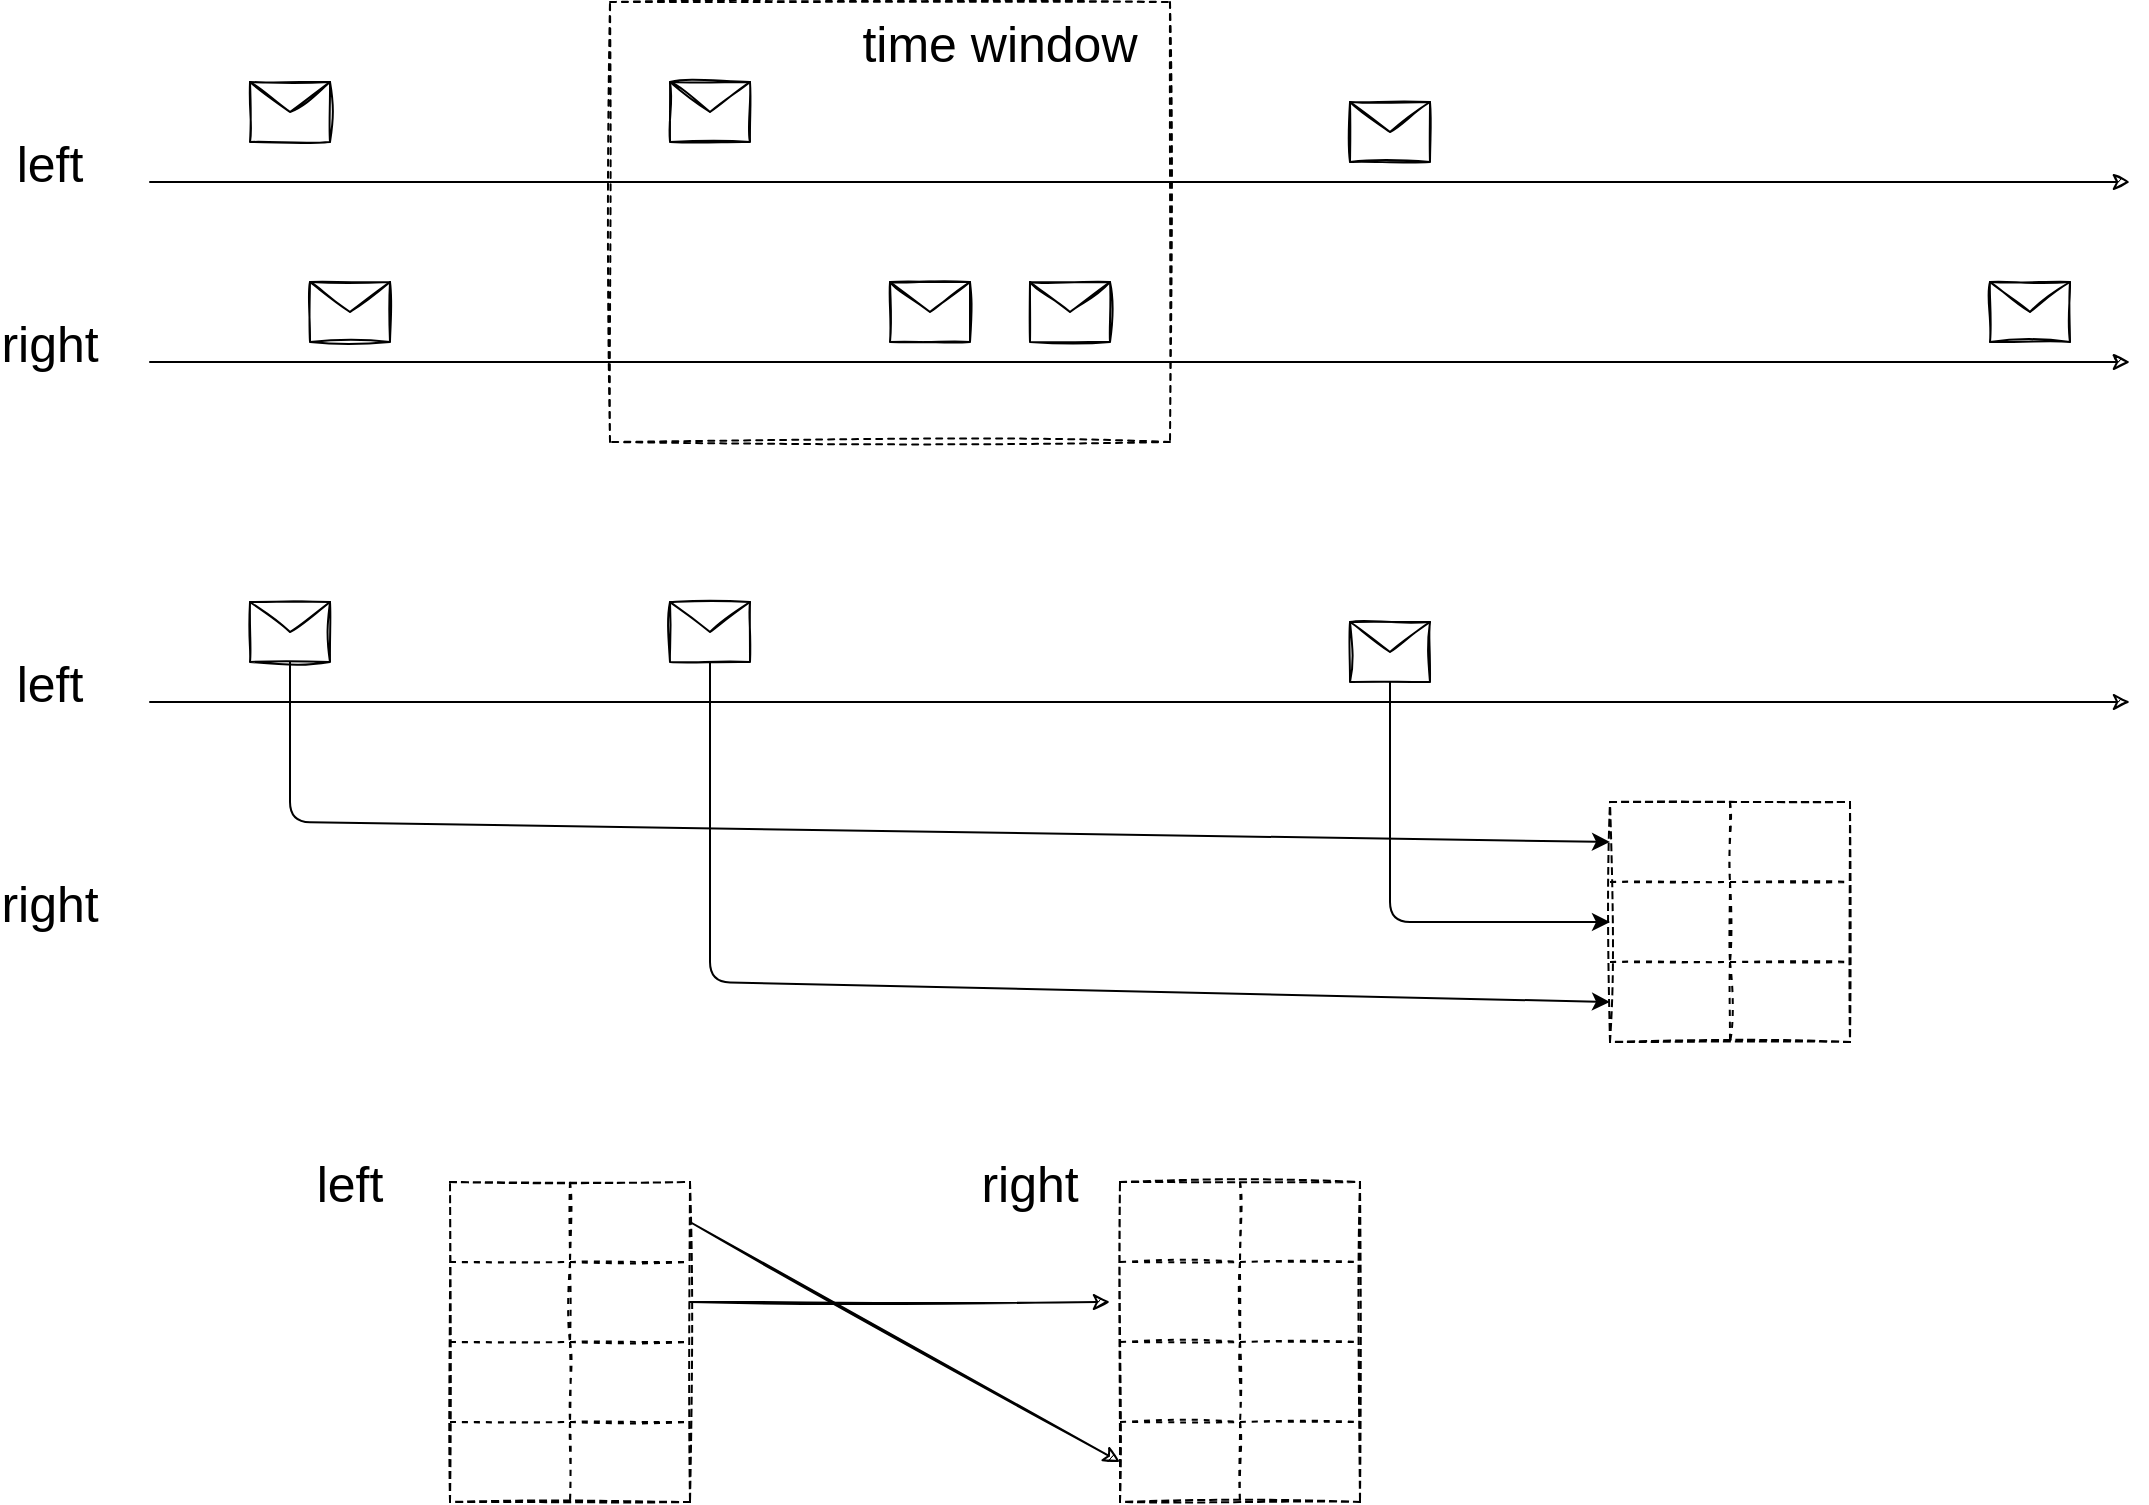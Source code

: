 <mxfile version="14.1.9" type="github" pages="2">
  <diagram id="IgOOr7WAQwyWSf3Zi6I-" name="Page-1">
    <mxGraphModel dx="1422" dy="745" grid="1" gridSize="10" guides="1" tooltips="1" connect="1" arrows="1" fold="1" page="1" pageScale="1" pageWidth="1169" pageHeight="827" math="0" shadow="0">
      <root>
        <mxCell id="0" />
        <mxCell id="1" parent="0" />
        <mxCell id="rF7Z-2SYWHVIbqaT1fd9-1" value="" style="endArrow=classic;html=1;sketch=1;" edge="1" parent="1">
          <mxGeometry width="50" height="50" relative="1" as="geometry">
            <mxPoint x="100" y="110" as="sourcePoint" />
            <mxPoint x="1090" y="110" as="targetPoint" />
          </mxGeometry>
        </mxCell>
        <mxCell id="rF7Z-2SYWHVIbqaT1fd9-2" value="" style="endArrow=classic;html=1;sketch=1;" edge="1" parent="1">
          <mxGeometry width="50" height="50" relative="1" as="geometry">
            <mxPoint x="100" y="200" as="sourcePoint" />
            <mxPoint x="1090" y="200" as="targetPoint" />
          </mxGeometry>
        </mxCell>
        <mxCell id="rF7Z-2SYWHVIbqaT1fd9-4" value="&lt;font style=&quot;font-size: 25px&quot;&gt;left&lt;/font&gt;" style="text;html=1;strokeColor=none;fillColor=none;align=center;verticalAlign=middle;whiteSpace=wrap;rounded=0;" vertex="1" parent="1">
          <mxGeometry x="30" y="90" width="40" height="20" as="geometry" />
        </mxCell>
        <mxCell id="rF7Z-2SYWHVIbqaT1fd9-5" value="&lt;font style=&quot;font-size: 25px&quot;&gt;right&lt;/font&gt;" style="text;html=1;strokeColor=none;fillColor=none;align=center;verticalAlign=middle;whiteSpace=wrap;rounded=0;" vertex="1" parent="1">
          <mxGeometry x="30" y="180" width="40" height="20" as="geometry" />
        </mxCell>
        <mxCell id="rF7Z-2SYWHVIbqaT1fd9-6" value="" style="shape=message;html=1;whiteSpace=wrap;html=1;outlineConnect=0;sketch=1;" vertex="1" parent="1">
          <mxGeometry x="150" y="60" width="40" height="30" as="geometry" />
        </mxCell>
        <mxCell id="rF7Z-2SYWHVIbqaT1fd9-7" value="" style="shape=message;html=1;whiteSpace=wrap;html=1;outlineConnect=0;sketch=1;" vertex="1" parent="1">
          <mxGeometry x="180" y="160" width="40" height="30" as="geometry" />
        </mxCell>
        <mxCell id="rF7Z-2SYWHVIbqaT1fd9-8" value="" style="shape=message;html=1;whiteSpace=wrap;html=1;outlineConnect=0;sketch=1;" vertex="1" parent="1">
          <mxGeometry x="360" y="60" width="40" height="30" as="geometry" />
        </mxCell>
        <mxCell id="rF7Z-2SYWHVIbqaT1fd9-9" value="" style="shape=message;html=1;whiteSpace=wrap;html=1;outlineConnect=0;sketch=1;" vertex="1" parent="1">
          <mxGeometry x="470" y="160" width="40" height="30" as="geometry" />
        </mxCell>
        <mxCell id="rF7Z-2SYWHVIbqaT1fd9-10" value="" style="shape=message;html=1;whiteSpace=wrap;html=1;outlineConnect=0;sketch=1;" vertex="1" parent="1">
          <mxGeometry x="540" y="160" width="40" height="30" as="geometry" />
        </mxCell>
        <mxCell id="rF7Z-2SYWHVIbqaT1fd9-11" value="" style="shape=message;html=1;whiteSpace=wrap;html=1;outlineConnect=0;sketch=1;" vertex="1" parent="1">
          <mxGeometry x="700" y="70" width="40" height="30" as="geometry" />
        </mxCell>
        <mxCell id="rF7Z-2SYWHVIbqaT1fd9-12" value="" style="shape=message;html=1;whiteSpace=wrap;html=1;outlineConnect=0;sketch=1;" vertex="1" parent="1">
          <mxGeometry x="1020" y="160" width="40" height="30" as="geometry" />
        </mxCell>
        <mxCell id="rF7Z-2SYWHVIbqaT1fd9-13" value="" style="endArrow=classic;html=1;sketch=1;" edge="1" parent="1">
          <mxGeometry width="50" height="50" relative="1" as="geometry">
            <mxPoint x="100" y="370" as="sourcePoint" />
            <mxPoint x="1090" y="370" as="targetPoint" />
          </mxGeometry>
        </mxCell>
        <mxCell id="rF7Z-2SYWHVIbqaT1fd9-14" value="&lt;font style=&quot;font-size: 25px&quot;&gt;left&lt;/font&gt;" style="text;html=1;strokeColor=none;fillColor=none;align=center;verticalAlign=middle;whiteSpace=wrap;rounded=0;" vertex="1" parent="1">
          <mxGeometry x="30" y="350" width="40" height="20" as="geometry" />
        </mxCell>
        <mxCell id="rF7Z-2SYWHVIbqaT1fd9-15" value="" style="shape=message;html=1;whiteSpace=wrap;html=1;outlineConnect=0;sketch=1;" vertex="1" parent="1">
          <mxGeometry x="150" y="320" width="40" height="30" as="geometry" />
        </mxCell>
        <mxCell id="rF7Z-2SYWHVIbqaT1fd9-16" value="" style="shape=message;html=1;whiteSpace=wrap;html=1;outlineConnect=0;sketch=1;" vertex="1" parent="1">
          <mxGeometry x="360" y="320" width="40" height="30" as="geometry" />
        </mxCell>
        <mxCell id="rF7Z-2SYWHVIbqaT1fd9-17" value="" style="shape=message;html=1;whiteSpace=wrap;html=1;outlineConnect=0;sketch=1;" vertex="1" parent="1">
          <mxGeometry x="700" y="330" width="40" height="30" as="geometry" />
        </mxCell>
        <mxCell id="rF7Z-2SYWHVIbqaT1fd9-19" value="" style="rounded=0;whiteSpace=wrap;html=1;sketch=1;fillColor=none;dashed=1;" vertex="1" parent="1">
          <mxGeometry x="330" y="20" width="280" height="220" as="geometry" />
        </mxCell>
        <mxCell id="rF7Z-2SYWHVIbqaT1fd9-21" value="" style="shape=table;html=1;whiteSpace=wrap;startSize=0;container=1;collapsible=0;childLayout=tableLayout;dashed=1;sketch=1;fillColor=none;" vertex="1" parent="1">
          <mxGeometry x="830" y="420" width="120" height="120" as="geometry" />
        </mxCell>
        <mxCell id="rF7Z-2SYWHVIbqaT1fd9-22" value="" style="shape=partialRectangle;html=1;whiteSpace=wrap;collapsible=0;dropTarget=0;pointerEvents=0;fillColor=none;top=0;left=0;bottom=0;right=0;points=[[0,0.5],[1,0.5]];portConstraint=eastwest;" vertex="1" parent="rF7Z-2SYWHVIbqaT1fd9-21">
          <mxGeometry width="120" height="40" as="geometry" />
        </mxCell>
        <mxCell id="rF7Z-2SYWHVIbqaT1fd9-23" value="" style="shape=partialRectangle;html=1;whiteSpace=wrap;connectable=0;fillColor=none;top=0;left=0;bottom=0;right=0;overflow=hidden;" vertex="1" parent="rF7Z-2SYWHVIbqaT1fd9-22">
          <mxGeometry width="60" height="40" as="geometry" />
        </mxCell>
        <mxCell id="rF7Z-2SYWHVIbqaT1fd9-24" value="" style="shape=partialRectangle;html=1;whiteSpace=wrap;connectable=0;fillColor=none;top=0;left=0;bottom=0;right=0;overflow=hidden;" vertex="1" parent="rF7Z-2SYWHVIbqaT1fd9-22">
          <mxGeometry x="60" width="60" height="40" as="geometry" />
        </mxCell>
        <mxCell id="rF7Z-2SYWHVIbqaT1fd9-26" value="" style="shape=partialRectangle;html=1;whiteSpace=wrap;collapsible=0;dropTarget=0;pointerEvents=0;fillColor=none;top=0;left=0;bottom=0;right=0;points=[[0,0.5],[1,0.5]];portConstraint=eastwest;" vertex="1" parent="rF7Z-2SYWHVIbqaT1fd9-21">
          <mxGeometry y="40" width="120" height="40" as="geometry" />
        </mxCell>
        <mxCell id="rF7Z-2SYWHVIbqaT1fd9-27" value="" style="shape=partialRectangle;html=1;whiteSpace=wrap;connectable=0;fillColor=none;top=0;left=0;bottom=0;right=0;overflow=hidden;" vertex="1" parent="rF7Z-2SYWHVIbqaT1fd9-26">
          <mxGeometry width="60" height="40" as="geometry" />
        </mxCell>
        <mxCell id="rF7Z-2SYWHVIbqaT1fd9-28" value="" style="shape=partialRectangle;html=1;whiteSpace=wrap;connectable=0;fillColor=none;top=0;left=0;bottom=0;right=0;overflow=hidden;" vertex="1" parent="rF7Z-2SYWHVIbqaT1fd9-26">
          <mxGeometry x="60" width="60" height="40" as="geometry" />
        </mxCell>
        <mxCell id="rF7Z-2SYWHVIbqaT1fd9-30" value="" style="shape=partialRectangle;html=1;whiteSpace=wrap;collapsible=0;dropTarget=0;pointerEvents=0;fillColor=none;top=0;left=0;bottom=0;right=0;points=[[0,0.5],[1,0.5]];portConstraint=eastwest;" vertex="1" parent="rF7Z-2SYWHVIbqaT1fd9-21">
          <mxGeometry y="80" width="120" height="40" as="geometry" />
        </mxCell>
        <mxCell id="rF7Z-2SYWHVIbqaT1fd9-31" value="" style="shape=partialRectangle;html=1;whiteSpace=wrap;connectable=0;fillColor=none;top=0;left=0;bottom=0;right=0;overflow=hidden;" vertex="1" parent="rF7Z-2SYWHVIbqaT1fd9-30">
          <mxGeometry width="60" height="40" as="geometry" />
        </mxCell>
        <mxCell id="rF7Z-2SYWHVIbqaT1fd9-32" value="" style="shape=partialRectangle;html=1;whiteSpace=wrap;connectable=0;fillColor=none;top=0;left=0;bottom=0;right=0;overflow=hidden;" vertex="1" parent="rF7Z-2SYWHVIbqaT1fd9-30">
          <mxGeometry x="60" width="60" height="40" as="geometry" />
        </mxCell>
        <mxCell id="rF7Z-2SYWHVIbqaT1fd9-35" value="&lt;font style=&quot;font-size: 25px&quot;&gt;time window&lt;/font&gt;" style="text;html=1;strokeColor=none;fillColor=none;align=center;verticalAlign=middle;whiteSpace=wrap;rounded=0;" vertex="1" parent="1">
          <mxGeometry x="440" y="30" width="170" height="20" as="geometry" />
        </mxCell>
        <mxCell id="rF7Z-2SYWHVIbqaT1fd9-36" value="" style="endArrow=classic;html=1;exitX=0.5;exitY=1;exitDx=0;exitDy=0;entryX=0;entryY=0.5;entryDx=0;entryDy=0;" edge="1" parent="1" source="rF7Z-2SYWHVIbqaT1fd9-15" target="rF7Z-2SYWHVIbqaT1fd9-22">
          <mxGeometry width="50" height="50" relative="1" as="geometry">
            <mxPoint x="260" y="520" as="sourcePoint" />
            <mxPoint x="310" y="470" as="targetPoint" />
            <Array as="points">
              <mxPoint x="170" y="430" />
            </Array>
          </mxGeometry>
        </mxCell>
        <mxCell id="rF7Z-2SYWHVIbqaT1fd9-37" value="" style="endArrow=classic;html=1;exitX=0.5;exitY=1;exitDx=0;exitDy=0;entryX=0;entryY=0.5;entryDx=0;entryDy=0;" edge="1" parent="1" source="rF7Z-2SYWHVIbqaT1fd9-16" target="rF7Z-2SYWHVIbqaT1fd9-30">
          <mxGeometry width="50" height="50" relative="1" as="geometry">
            <mxPoint x="330" y="520" as="sourcePoint" />
            <mxPoint x="990" y="610" as="targetPoint" />
            <Array as="points">
              <mxPoint x="380" y="510" />
            </Array>
          </mxGeometry>
        </mxCell>
        <mxCell id="rF7Z-2SYWHVIbqaT1fd9-38" value="" style="endArrow=classic;html=1;exitX=0.5;exitY=1;exitDx=0;exitDy=0;entryX=0;entryY=0.5;entryDx=0;entryDy=0;" edge="1" parent="1" source="rF7Z-2SYWHVIbqaT1fd9-17" target="rF7Z-2SYWHVIbqaT1fd9-26">
          <mxGeometry width="50" height="50" relative="1" as="geometry">
            <mxPoint x="710" y="520" as="sourcePoint" />
            <mxPoint x="1160" y="650" as="targetPoint" />
            <Array as="points">
              <mxPoint x="720" y="480" />
            </Array>
          </mxGeometry>
        </mxCell>
        <mxCell id="rF7Z-2SYWHVIbqaT1fd9-39" value="" style="shape=table;html=1;whiteSpace=wrap;startSize=0;container=1;collapsible=0;childLayout=tableLayout;dashed=1;sketch=1;fillColor=none;" vertex="1" parent="1">
          <mxGeometry x="250" y="610" width="120" height="160" as="geometry" />
        </mxCell>
        <mxCell id="rF7Z-2SYWHVIbqaT1fd9-40" value="" style="shape=partialRectangle;html=1;whiteSpace=wrap;collapsible=0;dropTarget=0;pointerEvents=0;fillColor=none;top=0;left=0;bottom=0;right=0;points=[[0,0.5],[1,0.5]];portConstraint=eastwest;" vertex="1" parent="rF7Z-2SYWHVIbqaT1fd9-39">
          <mxGeometry width="120" height="40" as="geometry" />
        </mxCell>
        <mxCell id="rF7Z-2SYWHVIbqaT1fd9-41" value="" style="shape=partialRectangle;html=1;whiteSpace=wrap;connectable=0;fillColor=none;top=0;left=0;bottom=0;right=0;overflow=hidden;" vertex="1" parent="rF7Z-2SYWHVIbqaT1fd9-40">
          <mxGeometry width="60" height="40" as="geometry" />
        </mxCell>
        <mxCell id="rF7Z-2SYWHVIbqaT1fd9-42" value="" style="shape=partialRectangle;html=1;whiteSpace=wrap;connectable=0;fillColor=none;top=0;left=0;bottom=0;right=0;overflow=hidden;" vertex="1" parent="rF7Z-2SYWHVIbqaT1fd9-40">
          <mxGeometry x="60" width="60" height="40" as="geometry" />
        </mxCell>
        <mxCell id="rF7Z-2SYWHVIbqaT1fd9-43" value="" style="shape=partialRectangle;html=1;whiteSpace=wrap;collapsible=0;dropTarget=0;pointerEvents=0;fillColor=none;top=0;left=0;bottom=0;right=0;points=[[0,0.5],[1,0.5]];portConstraint=eastwest;" vertex="1" parent="rF7Z-2SYWHVIbqaT1fd9-39">
          <mxGeometry y="40" width="120" height="40" as="geometry" />
        </mxCell>
        <mxCell id="rF7Z-2SYWHVIbqaT1fd9-44" value="" style="shape=partialRectangle;html=1;whiteSpace=wrap;connectable=0;fillColor=none;top=0;left=0;bottom=0;right=0;overflow=hidden;" vertex="1" parent="rF7Z-2SYWHVIbqaT1fd9-43">
          <mxGeometry width="60" height="40" as="geometry" />
        </mxCell>
        <mxCell id="rF7Z-2SYWHVIbqaT1fd9-45" value="" style="shape=partialRectangle;html=1;whiteSpace=wrap;connectable=0;fillColor=none;top=0;left=0;bottom=0;right=0;overflow=hidden;" vertex="1" parent="rF7Z-2SYWHVIbqaT1fd9-43">
          <mxGeometry x="60" width="60" height="40" as="geometry" />
        </mxCell>
        <mxCell id="rF7Z-2SYWHVIbqaT1fd9-46" value="" style="shape=partialRectangle;html=1;whiteSpace=wrap;collapsible=0;dropTarget=0;pointerEvents=0;fillColor=none;top=0;left=0;bottom=0;right=0;points=[[0,0.5],[1,0.5]];portConstraint=eastwest;" vertex="1" parent="rF7Z-2SYWHVIbqaT1fd9-39">
          <mxGeometry y="80" width="120" height="40" as="geometry" />
        </mxCell>
        <mxCell id="rF7Z-2SYWHVIbqaT1fd9-47" value="" style="shape=partialRectangle;html=1;whiteSpace=wrap;connectable=0;fillColor=none;top=0;left=0;bottom=0;right=0;overflow=hidden;" vertex="1" parent="rF7Z-2SYWHVIbqaT1fd9-46">
          <mxGeometry width="60" height="40" as="geometry" />
        </mxCell>
        <mxCell id="rF7Z-2SYWHVIbqaT1fd9-48" value="" style="shape=partialRectangle;html=1;whiteSpace=wrap;connectable=0;fillColor=none;top=0;left=0;bottom=0;right=0;overflow=hidden;" vertex="1" parent="rF7Z-2SYWHVIbqaT1fd9-46">
          <mxGeometry x="60" width="60" height="40" as="geometry" />
        </mxCell>
        <mxCell id="rF7Z-2SYWHVIbqaT1fd9-59" style="shape=partialRectangle;html=1;whiteSpace=wrap;collapsible=0;dropTarget=0;pointerEvents=0;fillColor=none;top=0;left=0;bottom=0;right=0;points=[[0,0.5],[1,0.5]];portConstraint=eastwest;" vertex="1" parent="rF7Z-2SYWHVIbqaT1fd9-39">
          <mxGeometry y="120" width="120" height="40" as="geometry" />
        </mxCell>
        <mxCell id="rF7Z-2SYWHVIbqaT1fd9-60" style="shape=partialRectangle;html=1;whiteSpace=wrap;connectable=0;fillColor=none;top=0;left=0;bottom=0;right=0;overflow=hidden;" vertex="1" parent="rF7Z-2SYWHVIbqaT1fd9-59">
          <mxGeometry width="60" height="40" as="geometry" />
        </mxCell>
        <mxCell id="rF7Z-2SYWHVIbqaT1fd9-61" style="shape=partialRectangle;html=1;whiteSpace=wrap;connectable=0;fillColor=none;top=0;left=0;bottom=0;right=0;overflow=hidden;" vertex="1" parent="rF7Z-2SYWHVIbqaT1fd9-59">
          <mxGeometry x="60" width="60" height="40" as="geometry" />
        </mxCell>
        <mxCell id="rF7Z-2SYWHVIbqaT1fd9-49" value="" style="shape=table;html=1;whiteSpace=wrap;startSize=0;container=1;collapsible=0;childLayout=tableLayout;dashed=1;sketch=1;fillColor=none;" vertex="1" parent="1">
          <mxGeometry x="585" y="610" width="120" height="160" as="geometry" />
        </mxCell>
        <mxCell id="rF7Z-2SYWHVIbqaT1fd9-50" value="" style="shape=partialRectangle;html=1;whiteSpace=wrap;collapsible=0;dropTarget=0;pointerEvents=0;fillColor=none;top=0;left=0;bottom=0;right=0;points=[[0,0.5],[1,0.5]];portConstraint=eastwest;" vertex="1" parent="rF7Z-2SYWHVIbqaT1fd9-49">
          <mxGeometry width="120" height="40" as="geometry" />
        </mxCell>
        <mxCell id="rF7Z-2SYWHVIbqaT1fd9-51" value="" style="shape=partialRectangle;html=1;whiteSpace=wrap;connectable=0;fillColor=none;top=0;left=0;bottom=0;right=0;overflow=hidden;" vertex="1" parent="rF7Z-2SYWHVIbqaT1fd9-50">
          <mxGeometry width="60" height="40" as="geometry" />
        </mxCell>
        <mxCell id="rF7Z-2SYWHVIbqaT1fd9-52" value="" style="shape=partialRectangle;html=1;whiteSpace=wrap;connectable=0;fillColor=none;top=0;left=0;bottom=0;right=0;overflow=hidden;" vertex="1" parent="rF7Z-2SYWHVIbqaT1fd9-50">
          <mxGeometry x="60" width="60" height="40" as="geometry" />
        </mxCell>
        <mxCell id="rF7Z-2SYWHVIbqaT1fd9-53" value="" style="shape=partialRectangle;html=1;whiteSpace=wrap;collapsible=0;dropTarget=0;pointerEvents=0;fillColor=none;top=0;left=0;bottom=0;right=0;points=[[0,0.5],[1,0.5]];portConstraint=eastwest;" vertex="1" parent="rF7Z-2SYWHVIbqaT1fd9-49">
          <mxGeometry y="40" width="120" height="40" as="geometry" />
        </mxCell>
        <mxCell id="rF7Z-2SYWHVIbqaT1fd9-54" value="" style="shape=partialRectangle;html=1;whiteSpace=wrap;connectable=0;fillColor=none;top=0;left=0;bottom=0;right=0;overflow=hidden;" vertex="1" parent="rF7Z-2SYWHVIbqaT1fd9-53">
          <mxGeometry width="60" height="40" as="geometry" />
        </mxCell>
        <mxCell id="rF7Z-2SYWHVIbqaT1fd9-55" value="" style="shape=partialRectangle;html=1;whiteSpace=wrap;connectable=0;fillColor=none;top=0;left=0;bottom=0;right=0;overflow=hidden;" vertex="1" parent="rF7Z-2SYWHVIbqaT1fd9-53">
          <mxGeometry x="60" width="60" height="40" as="geometry" />
        </mxCell>
        <mxCell id="rF7Z-2SYWHVIbqaT1fd9-56" value="" style="shape=partialRectangle;html=1;whiteSpace=wrap;collapsible=0;dropTarget=0;pointerEvents=0;fillColor=none;top=0;left=0;bottom=0;right=0;points=[[0,0.5],[1,0.5]];portConstraint=eastwest;" vertex="1" parent="rF7Z-2SYWHVIbqaT1fd9-49">
          <mxGeometry y="80" width="120" height="40" as="geometry" />
        </mxCell>
        <mxCell id="rF7Z-2SYWHVIbqaT1fd9-57" value="" style="shape=partialRectangle;html=1;whiteSpace=wrap;connectable=0;fillColor=none;top=0;left=0;bottom=0;right=0;overflow=hidden;" vertex="1" parent="rF7Z-2SYWHVIbqaT1fd9-56">
          <mxGeometry width="60" height="40" as="geometry" />
        </mxCell>
        <mxCell id="rF7Z-2SYWHVIbqaT1fd9-58" value="" style="shape=partialRectangle;html=1;whiteSpace=wrap;connectable=0;fillColor=none;top=0;left=0;bottom=0;right=0;overflow=hidden;" vertex="1" parent="rF7Z-2SYWHVIbqaT1fd9-56">
          <mxGeometry x="60" width="60" height="40" as="geometry" />
        </mxCell>
        <mxCell id="rF7Z-2SYWHVIbqaT1fd9-62" style="shape=partialRectangle;html=1;whiteSpace=wrap;collapsible=0;dropTarget=0;pointerEvents=0;fillColor=none;top=0;left=0;bottom=0;right=0;points=[[0,0.5],[1,0.5]];portConstraint=eastwest;" vertex="1" parent="rF7Z-2SYWHVIbqaT1fd9-49">
          <mxGeometry y="120" width="120" height="40" as="geometry" />
        </mxCell>
        <mxCell id="rF7Z-2SYWHVIbqaT1fd9-63" style="shape=partialRectangle;html=1;whiteSpace=wrap;connectable=0;fillColor=none;top=0;left=0;bottom=0;right=0;overflow=hidden;" vertex="1" parent="rF7Z-2SYWHVIbqaT1fd9-62">
          <mxGeometry width="60" height="40" as="geometry" />
        </mxCell>
        <mxCell id="rF7Z-2SYWHVIbqaT1fd9-64" style="shape=partialRectangle;html=1;whiteSpace=wrap;connectable=0;fillColor=none;top=0;left=0;bottom=0;right=0;overflow=hidden;" vertex="1" parent="rF7Z-2SYWHVIbqaT1fd9-62">
          <mxGeometry x="60" width="60" height="40" as="geometry" />
        </mxCell>
        <mxCell id="rF7Z-2SYWHVIbqaT1fd9-65" value="" style="endArrow=classic;html=1;sketch=1;exitX=1;exitY=0.5;exitDx=0;exitDy=0;entryX=0;entryY=0.5;entryDx=0;entryDy=0;" edge="1" parent="1" source="rF7Z-2SYWHVIbqaT1fd9-40" target="rF7Z-2SYWHVIbqaT1fd9-62">
          <mxGeometry width="50" height="50" relative="1" as="geometry">
            <mxPoint x="440" y="640" as="sourcePoint" />
            <mxPoint x="490" y="590" as="targetPoint" />
          </mxGeometry>
        </mxCell>
        <mxCell id="rF7Z-2SYWHVIbqaT1fd9-66" value="" style="endArrow=classic;html=1;sketch=1;exitX=1;exitY=0.5;exitDx=0;exitDy=0;" edge="1" parent="1" source="rF7Z-2SYWHVIbqaT1fd9-43">
          <mxGeometry width="50" height="50" relative="1" as="geometry">
            <mxPoint x="390" y="690" as="sourcePoint" />
            <mxPoint x="580" y="670" as="targetPoint" />
          </mxGeometry>
        </mxCell>
        <mxCell id="nUJC7lJtYlYjG_sd1acs-1" value="&lt;font style=&quot;font-size: 25px&quot;&gt;right&lt;/font&gt;" style="text;html=1;strokeColor=none;fillColor=none;align=center;verticalAlign=middle;whiteSpace=wrap;rounded=0;" vertex="1" parent="1">
          <mxGeometry x="30" y="460" width="40" height="20" as="geometry" />
        </mxCell>
        <mxCell id="nUJC7lJtYlYjG_sd1acs-2" value="&lt;font style=&quot;font-size: 25px&quot;&gt;left&lt;/font&gt;" style="text;html=1;strokeColor=none;fillColor=none;align=center;verticalAlign=middle;whiteSpace=wrap;rounded=0;" vertex="1" parent="1">
          <mxGeometry x="180" y="600" width="40" height="20" as="geometry" />
        </mxCell>
        <mxCell id="nUJC7lJtYlYjG_sd1acs-3" value="&lt;font style=&quot;font-size: 25px&quot;&gt;right&lt;/font&gt;" style="text;html=1;strokeColor=none;fillColor=none;align=center;verticalAlign=middle;whiteSpace=wrap;rounded=0;" vertex="1" parent="1">
          <mxGeometry x="520" y="600" width="40" height="20" as="geometry" />
        </mxCell>
      </root>
    </mxGraphModel>
  </diagram>
  <diagram id="_Y8L2sF4mWxt-jZm_v6X" name="Page-2">
    <mxGraphModel dx="1422" dy="705" grid="1" gridSize="10" guides="1" tooltips="1" connect="1" arrows="1" fold="1" page="1" pageScale="1" pageWidth="1169" pageHeight="827" math="0" shadow="0">
      <root>
        <mxCell id="PcBJk0id78fqCfrwnqEp-0" />
        <mxCell id="PcBJk0id78fqCfrwnqEp-1" parent="PcBJk0id78fqCfrwnqEp-0" />
        <mxCell id="kby8v4sScn6Tu_oJEf5d-0" value="" style="endArrow=classic;html=1;sketch=1;" edge="1" parent="PcBJk0id78fqCfrwnqEp-1">
          <mxGeometry width="50" height="50" relative="1" as="geometry">
            <mxPoint x="150" y="110" as="sourcePoint" />
            <mxPoint x="1140" y="110" as="targetPoint" />
          </mxGeometry>
        </mxCell>
        <mxCell id="kby8v4sScn6Tu_oJEf5d-1" value="" style="endArrow=classic;html=1;sketch=1;" edge="1" parent="PcBJk0id78fqCfrwnqEp-1">
          <mxGeometry width="50" height="50" relative="1" as="geometry">
            <mxPoint x="150" y="310" as="sourcePoint" />
            <mxPoint x="1140" y="310" as="targetPoint" />
          </mxGeometry>
        </mxCell>
        <mxCell id="kby8v4sScn6Tu_oJEf5d-2" value="&lt;font style=&quot;font-size: 25px&quot;&gt;orders&lt;/font&gt;" style="text;html=1;strokeColor=none;fillColor=none;align=center;verticalAlign=middle;whiteSpace=wrap;rounded=0;" vertex="1" parent="PcBJk0id78fqCfrwnqEp-1">
          <mxGeometry x="50" y="60" width="40" height="20" as="geometry" />
        </mxCell>
        <mxCell id="kby8v4sScn6Tu_oJEf5d-3" value="&lt;font style=&quot;font-size: 25px&quot;&gt;payments&lt;/font&gt;" style="text;html=1;strokeColor=none;fillColor=none;align=center;verticalAlign=middle;whiteSpace=wrap;rounded=0;" vertex="1" parent="PcBJk0id78fqCfrwnqEp-1">
          <mxGeometry x="60" y="220" width="40" height="20" as="geometry" />
        </mxCell>
        <mxCell id="kby8v4sScn6Tu_oJEf5d-4" value="" style="shape=message;html=1;whiteSpace=wrap;html=1;outlineConnect=0;sketch=1;fillColor=#dae8fc;strokeColor=#6c8ebf;" vertex="1" parent="PcBJk0id78fqCfrwnqEp-1">
          <mxGeometry x="200" y="60" width="40" height="30" as="geometry" />
        </mxCell>
        <mxCell id="kby8v4sScn6Tu_oJEf5d-5" value="" style="shape=message;html=1;whiteSpace=wrap;html=1;outlineConnect=0;sketch=1;fillColor=#f8cecc;strokeColor=#b85450;" vertex="1" parent="PcBJk0id78fqCfrwnqEp-1">
          <mxGeometry x="450" y="270" width="40" height="30" as="geometry" />
        </mxCell>
        <mxCell id="kby8v4sScn6Tu_oJEf5d-6" value="" style="shape=message;html=1;whiteSpace=wrap;html=1;outlineConnect=0;sketch=1;fillColor=#f8cecc;strokeColor=#b85450;" vertex="1" parent="PcBJk0id78fqCfrwnqEp-1">
          <mxGeometry x="300" y="60" width="40" height="30" as="geometry" />
        </mxCell>
        <mxCell id="kby8v4sScn6Tu_oJEf5d-7" value="" style="shape=message;html=1;whiteSpace=wrap;html=1;outlineConnect=0;sketch=1;fillColor=#dae8fc;strokeColor=#6c8ebf;" vertex="1" parent="PcBJk0id78fqCfrwnqEp-1">
          <mxGeometry x="640" y="270" width="40" height="30" as="geometry" />
        </mxCell>
        <mxCell id="kby8v4sScn6Tu_oJEf5d-8" value="" style="shape=message;html=1;whiteSpace=wrap;html=1;outlineConnect=0;sketch=1;fillColor=#d5e8d4;strokeColor=#82b366;" vertex="1" parent="PcBJk0id78fqCfrwnqEp-1">
          <mxGeometry x="840" y="270" width="40" height="30" as="geometry" />
        </mxCell>
        <mxCell id="kby8v4sScn6Tu_oJEf5d-9" value="" style="shape=message;html=1;whiteSpace=wrap;html=1;outlineConnect=0;sketch=1;fillColor=#d5e8d4;strokeColor=#82b366;" vertex="1" parent="PcBJk0id78fqCfrwnqEp-1">
          <mxGeometry x="480" y="60" width="40" height="30" as="geometry" />
        </mxCell>
        <mxCell id="kby8v4sScn6Tu_oJEf5d-10" value="" style="shape=message;html=1;whiteSpace=wrap;html=1;outlineConnect=0;sketch=1;fillColor=#f5f5f5;strokeColor=#666666;fontColor=#333333;" vertex="1" parent="PcBJk0id78fqCfrwnqEp-1">
          <mxGeometry x="1070" y="270" width="40" height="30" as="geometry" />
        </mxCell>
        <mxCell id="kby8v4sScn6Tu_oJEf5d-13" value="" style="shape=message;html=1;whiteSpace=wrap;html=1;outlineConnect=0;sketch=1;fillColor=#f5f5f5;strokeColor=#666666;fontColor=#333333;" vertex="1" parent="PcBJk0id78fqCfrwnqEp-1">
          <mxGeometry x="770" y="70" width="40" height="30" as="geometry" />
        </mxCell>
        <mxCell id="kby8v4sScn6Tu_oJEf5d-15" value="" style="endArrow=classic;html=1;sketch=1;" edge="1" parent="PcBJk0id78fqCfrwnqEp-1">
          <mxGeometry width="50" height="50" relative="1" as="geometry">
            <mxPoint x="150" y="610" as="sourcePoint" />
            <mxPoint x="1140" y="610" as="targetPoint" />
          </mxGeometry>
        </mxCell>
        <mxCell id="kby8v4sScn6Tu_oJEf5d-16" value="&lt;font style=&quot;font-size: 25px&quot;&gt;orders&lt;br&gt;&amp;amp;&lt;br&gt;payments&lt;br&gt;&lt;/font&gt;" style="text;html=1;strokeColor=none;fillColor=none;align=center;verticalAlign=middle;whiteSpace=wrap;rounded=0;" vertex="1" parent="PcBJk0id78fqCfrwnqEp-1">
          <mxGeometry x="50" y="520" width="40" height="20" as="geometry" />
        </mxCell>
        <mxCell id="kby8v4sScn6Tu_oJEf5d-17" value="" style="endArrow=classic;html=1;sketch=1;" edge="1" parent="PcBJk0id78fqCfrwnqEp-1">
          <mxGeometry width="50" height="50" relative="1" as="geometry">
            <mxPoint x="250" y="90" as="sourcePoint" />
            <mxPoint x="630" y="260" as="targetPoint" />
          </mxGeometry>
        </mxCell>
        <mxCell id="kby8v4sScn6Tu_oJEf5d-18" value="" style="endArrow=classic;html=1;sketch=1;" edge="1" parent="PcBJk0id78fqCfrwnqEp-1">
          <mxGeometry width="50" height="50" relative="1" as="geometry">
            <mxPoint x="350" y="90" as="sourcePoint" />
            <mxPoint x="440" y="280" as="targetPoint" />
          </mxGeometry>
        </mxCell>
        <mxCell id="kby8v4sScn6Tu_oJEf5d-19" value="" style="endArrow=classic;html=1;sketch=1;" edge="1" parent="PcBJk0id78fqCfrwnqEp-1">
          <mxGeometry width="50" height="50" relative="1" as="geometry">
            <mxPoint x="530" y="80" as="sourcePoint" />
            <mxPoint x="850" y="260" as="targetPoint" />
          </mxGeometry>
        </mxCell>
        <mxCell id="kby8v4sScn6Tu_oJEf5d-20" value="" style="endArrow=classic;html=1;sketch=1;" edge="1" parent="PcBJk0id78fqCfrwnqEp-1">
          <mxGeometry width="50" height="50" relative="1" as="geometry">
            <mxPoint x="820" y="90" as="sourcePoint" />
            <mxPoint x="1090" y="260" as="targetPoint" />
          </mxGeometry>
        </mxCell>
        <mxCell id="kby8v4sScn6Tu_oJEf5d-21" value="" style="shape=message;html=1;whiteSpace=wrap;html=1;outlineConnect=0;sketch=1;fillColor=#f8cecc;strokeColor=#b85450;" vertex="1" parent="PcBJk0id78fqCfrwnqEp-1">
          <mxGeometry x="450" y="560" width="40" height="30" as="geometry" />
        </mxCell>
        <mxCell id="kby8v4sScn6Tu_oJEf5d-22" value="" style="shape=message;html=1;whiteSpace=wrap;html=1;outlineConnect=0;sketch=1;fillColor=#dae8fc;strokeColor=#6c8ebf;" vertex="1" parent="PcBJk0id78fqCfrwnqEp-1">
          <mxGeometry x="640" y="560" width="40" height="30" as="geometry" />
        </mxCell>
        <mxCell id="kby8v4sScn6Tu_oJEf5d-23" value="" style="shape=message;html=1;whiteSpace=wrap;html=1;outlineConnect=0;sketch=1;fillColor=#d5e8d4;strokeColor=#82b366;" vertex="1" parent="PcBJk0id78fqCfrwnqEp-1">
          <mxGeometry x="840" y="560" width="40" height="30" as="geometry" />
        </mxCell>
        <mxCell id="kby8v4sScn6Tu_oJEf5d-24" value="" style="shape=message;html=1;whiteSpace=wrap;html=1;outlineConnect=0;sketch=1;fillColor=#f5f5f5;strokeColor=#666666;fontColor=#333333;" vertex="1" parent="PcBJk0id78fqCfrwnqEp-1">
          <mxGeometry x="1070" y="560" width="40" height="30" as="geometry" />
        </mxCell>
        <mxCell id="kby8v4sScn6Tu_oJEf5d-25" value="" style="endArrow=classic;html=1;sketch=1;" edge="1" parent="PcBJk0id78fqCfrwnqEp-1">
          <mxGeometry width="50" height="50" relative="1" as="geometry">
            <mxPoint x="470" y="330" as="sourcePoint" />
            <mxPoint x="470" y="550" as="targetPoint" />
          </mxGeometry>
        </mxCell>
        <mxCell id="kby8v4sScn6Tu_oJEf5d-26" value="" style="endArrow=classic;html=1;sketch=1;" edge="1" parent="PcBJk0id78fqCfrwnqEp-1">
          <mxGeometry width="50" height="50" relative="1" as="geometry">
            <mxPoint x="659.5" y="330" as="sourcePoint" />
            <mxPoint x="659.5" y="550" as="targetPoint" />
          </mxGeometry>
        </mxCell>
        <mxCell id="kby8v4sScn6Tu_oJEf5d-27" value="" style="endArrow=classic;html=1;sketch=1;" edge="1" parent="PcBJk0id78fqCfrwnqEp-1">
          <mxGeometry width="50" height="50" relative="1" as="geometry">
            <mxPoint x="859.5" y="330" as="sourcePoint" />
            <mxPoint x="859.5" y="550" as="targetPoint" />
          </mxGeometry>
        </mxCell>
        <mxCell id="kby8v4sScn6Tu_oJEf5d-28" value="" style="endArrow=classic;html=1;sketch=1;" edge="1" parent="PcBJk0id78fqCfrwnqEp-1">
          <mxGeometry width="50" height="50" relative="1" as="geometry">
            <mxPoint x="1089.5" y="330" as="sourcePoint" />
            <mxPoint x="1089.5" y="550" as="targetPoint" />
          </mxGeometry>
        </mxCell>
      </root>
    </mxGraphModel>
  </diagram>
</mxfile>
